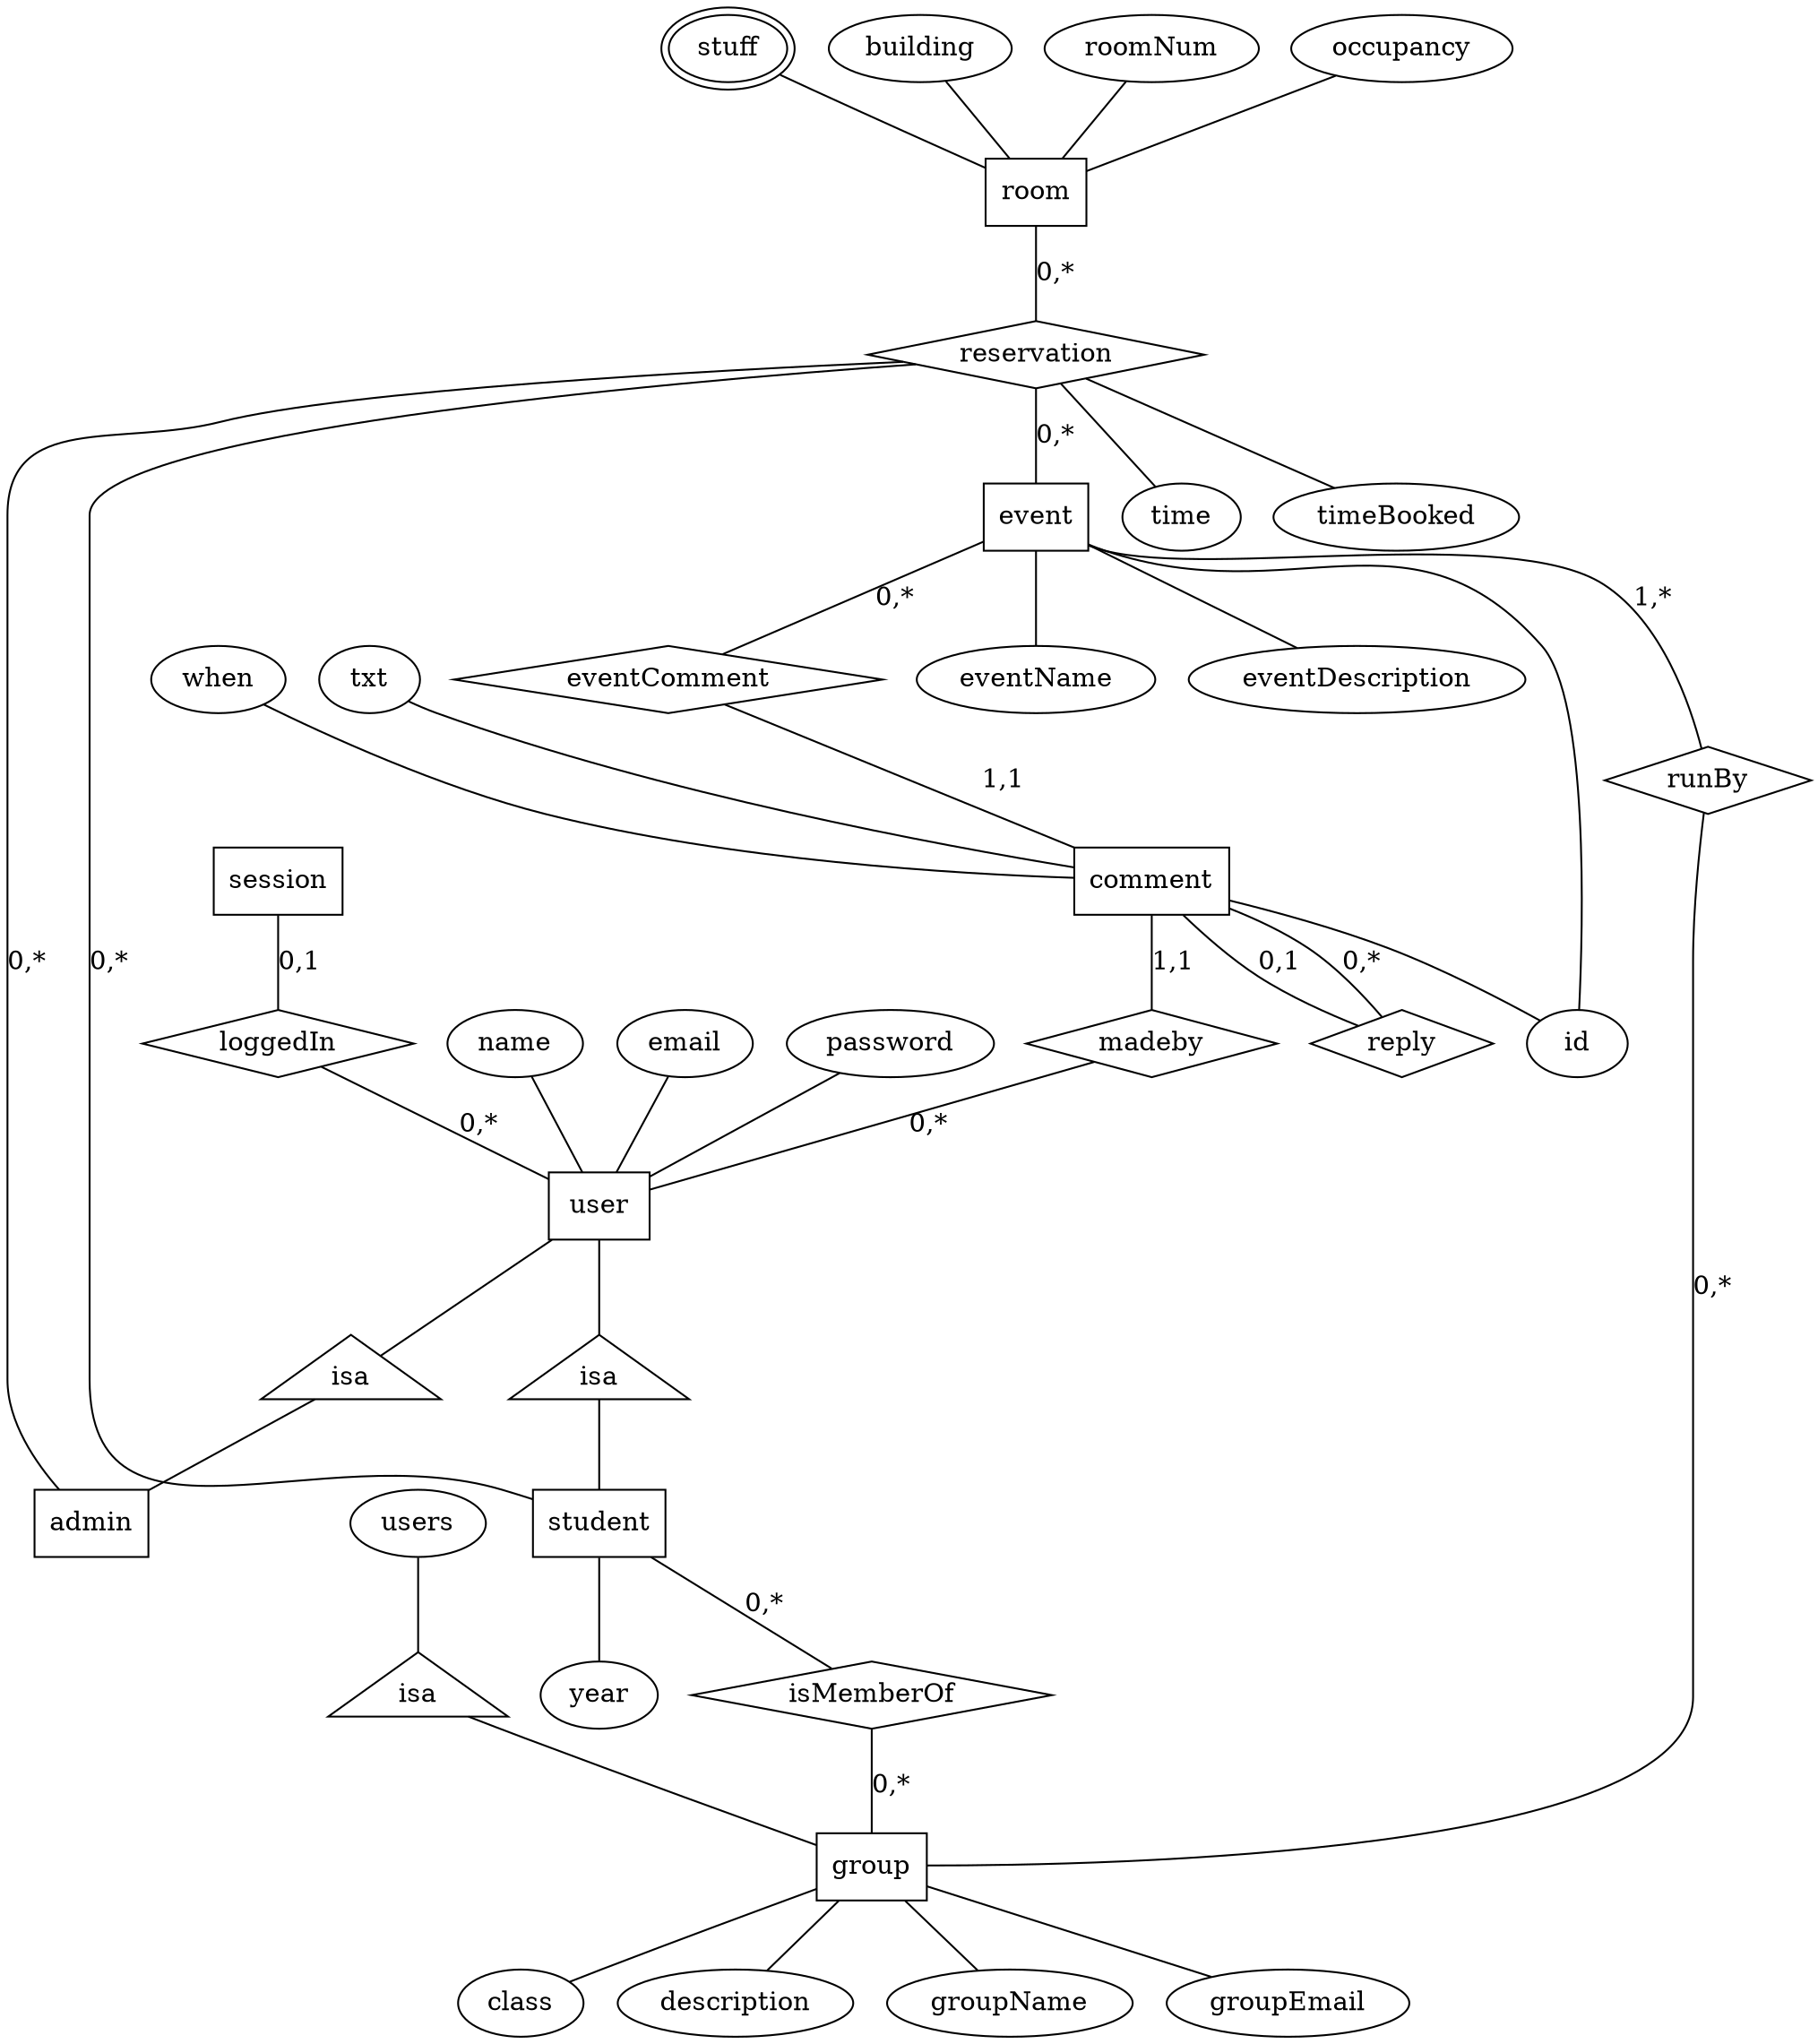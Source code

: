graph{
room [shape=box];
group [shape=box];
event [shape=box];
user [shape=box];
admin [shape=box];
student [shape=box];
session [shape=box];
comment [shape=box];

isaadmin [shape=triangle,label=isa];
isastudent [shape=triangle,label=isa];
isagroup [shape=triangle,label=isa];

isMemberOf [shape=diamond];
runBy [shape=diamond];
reservation [shape=diamond]; //make this an entity and relations not one-to-one?
loggedIn [shape=diamond];
eventComment [shape=diamond];
madeby [shape=diamond];
reply [shape=diamond];

stuff[peripheries=2];

session--loggedIn [label="0,1"];
loggedIn--user [label="0,*"];
event--eventComment [label="0,*"];
eventComment--comment [label="1,1"];
comment--madeby [label="1,1"];
madeby--user [label="0,*"];
comment--reply [label="0,*"];
reply--comment [label="0,1"];

user--isastudent--student;
user--isaadmin--admin;
users--isagroup--group;
student--isMemberOf [label="0,*"];
isMemberOf--group [label="0,*"];

event--runBy [label="1,*"];
runBy--group [label="0,*"];

//primary key of reservation is room and time?
student--reservation [label="0,*"];
room--reservation [label="0,*"];
reservation--event [label="0,*"]; //events can be in un-reservable places
admin--reservation [label="0,*"];

//attributes
name--user;
email--user; //key
password--user;
student--year;

group--class;
group--description;
group--groupName; //key
group--groupEmail; 

building--room; //key
roomNum--room; //key
occupancy--room;
stuff--room;

event--eventName;
event--eventDescription;
event--id; //key

reservation--time;
reservation--timeBooked;

when--comment;
txt--comment;
comment--id; //key
}
